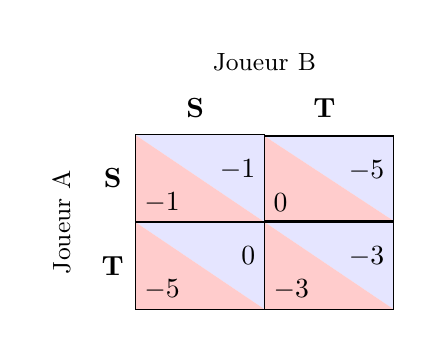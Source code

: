\begin{tikzpicture}
% From user121799
% https://tex.stackexchange.com/questions/497992/tikz-payoff-matrix		
		
	\tikzset{payoff matrix/.style={matrix of nodes,column sep=-\pgflinewidth,row sep=-\pgflinewidth,
		nodes={/utils/exec=\ifnum\the\pgfmatrixcurrentrow>1
			\ifnum\the\pgfmatrixcurrentcolumn>1
			\tikzset{
				text height=1.2em,text width=4em,draw,
				path picture={\fill[blue!10] (path picture bounding box.north west) -|
					(path picture bounding box.south east);
					\fill[red!20] (path picture bounding box.north west) |-
					(path picture bounding box.south east);}}
			\fi
			\fi,
			align=center,anchor=center},
		column 1/.style={text width=1em},
		row 1/.style={text depth=0.3em},
		execute at end matrix={%
			\path (\tikzmatrixname-2-2.west) -- (\tikzmatrixname-2-\the\pgfmatrixcurrentcolumn.east)
			coordinate[midway] (aux) 
			node[anchor=south,draw=none,path picture={}] at (\tikzmatrixname.north-|aux){\pgfkeysvalueof{/tikz/payoff
					matrix/player 1}};
			\path (\tikzmatrixname-2-2.north) -- 
			(\tikzmatrixname-\the\pgfmatrixcurrentrow-2.south)
			coordinate[midway] (aux) 
			node[anchor=south,draw=none,path picture={},rotate=90] at (aux-|\tikzmatrixname.west){\pgfkeysvalueof{/tikz/payoff
					matrix/player 2}};}},
	payoff matrix/.cd,player 1/.initial={\small Joueur B},player 2/.initial={\small Joueur A}}		
		
		
	\newcommand{\pft}[2]{{\hfill$#2$ \\ $#1$\hfill\mbox{}}}
	
	
	\matrix [payoff matrix]{
		        & {\bf S}      & {\bf T}    \\
		{\bf S} & \pft{-1}{-1}  & \pft{0}{-5} \\
		{\bf T} & \pft{-5}{0}  & \pft{-3}{-3} \\
	};
\end{tikzpicture}